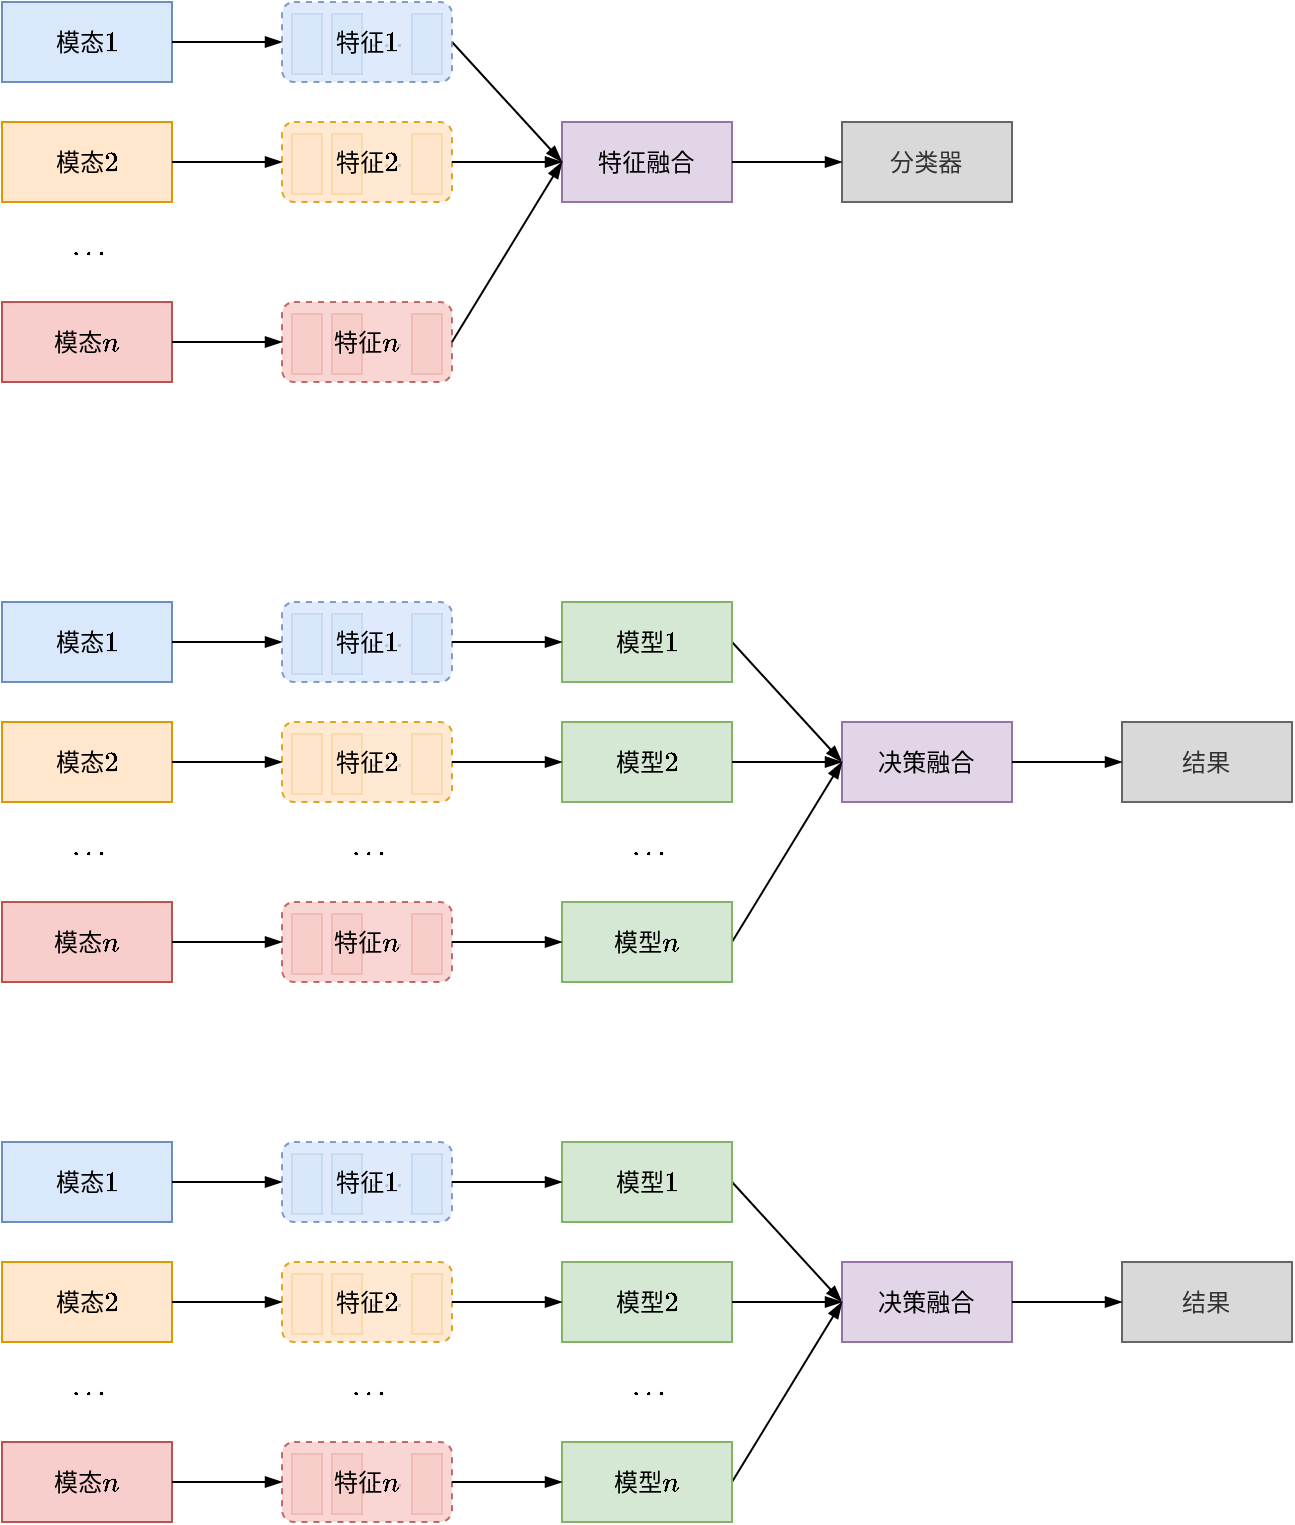 <mxfile version="26.0.15">
  <diagram name="第 1 页" id="IceHvFMhuSLMuGwEgAzG">
    <mxGraphModel dx="398" dy="265" grid="1" gridSize="10" guides="1" tooltips="1" connect="1" arrows="1" fold="1" page="1" pageScale="1" pageWidth="827" pageHeight="1169" math="1" shadow="0">
      <root>
        <mxCell id="0" />
        <mxCell id="1" parent="0" />
        <mxCell id="TyKDxq_lsrLQuB99KI5q-3" value="" style="rounded=0;whiteSpace=wrap;html=1;aspect=fixed;fillColor=#dae8fc;strokeColor=#6c8ebf;" vertex="1" parent="1">
          <mxGeometry x="205" y="126" width="15" height="30" as="geometry" />
        </mxCell>
        <mxCell id="TyKDxq_lsrLQuB99KI5q-4" value="" style="rounded=0;whiteSpace=wrap;html=1;aspect=fixed;fillColor=#dae8fc;strokeColor=#6c8ebf;" vertex="1" parent="1">
          <mxGeometry x="225" y="126" width="15" height="30" as="geometry" />
        </mxCell>
        <mxCell id="TyKDxq_lsrLQuB99KI5q-5" value="$$\cdots$$" style="rounded=0;whiteSpace=wrap;html=1;aspect=fixed;fillColor=none;strokeColor=none;" vertex="1" parent="1">
          <mxGeometry x="245" y="126" width="15" height="30" as="geometry" />
        </mxCell>
        <mxCell id="TyKDxq_lsrLQuB99KI5q-6" value="" style="rounded=0;whiteSpace=wrap;html=1;aspect=fixed;fillColor=#dae8fc;strokeColor=#6c8ebf;" vertex="1" parent="1">
          <mxGeometry x="265" y="126" width="15" height="30" as="geometry" />
        </mxCell>
        <mxCell id="TyKDxq_lsrLQuB99KI5q-8" value="&lt;font&gt;$$\text{模态1}$$&lt;/font&gt;" style="rounded=0;whiteSpace=wrap;html=1;fontFamily=Helvetica;fillColor=#dae8fc;strokeColor=#6c8ebf;" vertex="1" parent="1">
          <mxGeometry x="60" y="120" width="85" height="40" as="geometry" />
        </mxCell>
        <mxCell id="TyKDxq_lsrLQuB99KI5q-9" value="" style="rounded=0;whiteSpace=wrap;html=1;aspect=fixed;fillColor=#ffe6cc;strokeColor=#d79b00;" vertex="1" parent="1">
          <mxGeometry x="205" y="186" width="15" height="30" as="geometry" />
        </mxCell>
        <mxCell id="TyKDxq_lsrLQuB99KI5q-10" value="" style="rounded=0;whiteSpace=wrap;html=1;aspect=fixed;fillColor=#ffe6cc;strokeColor=#d79b00;" vertex="1" parent="1">
          <mxGeometry x="225" y="186" width="15" height="30" as="geometry" />
        </mxCell>
        <mxCell id="TyKDxq_lsrLQuB99KI5q-11" value="$$\cdots$$" style="rounded=0;whiteSpace=wrap;html=1;aspect=fixed;fillColor=none;strokeColor=none;" vertex="1" parent="1">
          <mxGeometry x="245" y="186" width="15" height="30" as="geometry" />
        </mxCell>
        <mxCell id="TyKDxq_lsrLQuB99KI5q-12" value="" style="rounded=0;whiteSpace=wrap;html=1;aspect=fixed;fillColor=#ffe6cc;strokeColor=#d79b00;" vertex="1" parent="1">
          <mxGeometry x="265" y="186" width="15" height="30" as="geometry" />
        </mxCell>
        <mxCell id="TyKDxq_lsrLQuB99KI5q-14" value="&lt;span style=&quot;font-family: Helvetica;&quot;&gt;$$\text{模态2}$$&lt;/span&gt;" style="rounded=0;whiteSpace=wrap;html=1;fontFamily=Garamond;fillColor=#ffe6cc;strokeColor=#d79b00;" vertex="1" parent="1">
          <mxGeometry x="60" y="180" width="85" height="40" as="geometry" />
        </mxCell>
        <mxCell id="TyKDxq_lsrLQuB99KI5q-15" value="" style="rounded=0;whiteSpace=wrap;html=1;aspect=fixed;fillColor=#f8cecc;strokeColor=#b85450;" vertex="1" parent="1">
          <mxGeometry x="205" y="276" width="15" height="30" as="geometry" />
        </mxCell>
        <mxCell id="TyKDxq_lsrLQuB99KI5q-16" value="" style="rounded=0;whiteSpace=wrap;html=1;aspect=fixed;fillColor=#f8cecc;strokeColor=#b85450;" vertex="1" parent="1">
          <mxGeometry x="225" y="276" width="15" height="30" as="geometry" />
        </mxCell>
        <mxCell id="TyKDxq_lsrLQuB99KI5q-17" value="$$\cdots$$" style="rounded=0;whiteSpace=wrap;html=1;aspect=fixed;fillColor=none;strokeColor=none;" vertex="1" parent="1">
          <mxGeometry x="245" y="276" width="15" height="30" as="geometry" />
        </mxCell>
        <mxCell id="TyKDxq_lsrLQuB99KI5q-18" value="" style="rounded=0;whiteSpace=wrap;html=1;aspect=fixed;fillColor=#f8cecc;strokeColor=#b85450;" vertex="1" parent="1">
          <mxGeometry x="265" y="276" width="15" height="30" as="geometry" />
        </mxCell>
        <mxCell id="TyKDxq_lsrLQuB99KI5q-20" value="$$\text{模态}n$$" style="rounded=0;whiteSpace=wrap;html=1;fillColor=#f8cecc;strokeColor=#b85450;" vertex="1" parent="1">
          <mxGeometry x="60" y="270" width="85" height="40" as="geometry" />
        </mxCell>
        <mxCell id="TyKDxq_lsrLQuB99KI5q-21" value="$$\cdots$$" style="text;html=1;align=center;verticalAlign=middle;whiteSpace=wrap;rounded=0;" vertex="1" parent="1">
          <mxGeometry x="73" y="230" width="60" height="30" as="geometry" />
        </mxCell>
        <mxCell id="TyKDxq_lsrLQuB99KI5q-22" value="&lt;span style=&quot;font-family: Helvetica;&quot;&gt;$$\text{特征融合}$$&lt;/span&gt;" style="rounded=0;whiteSpace=wrap;html=1;fontFamily=Garamond;fillColor=#e1d5e7;strokeColor=#9673a6;" vertex="1" parent="1">
          <mxGeometry x="340" y="180" width="85" height="40" as="geometry" />
        </mxCell>
        <mxCell id="TyKDxq_lsrLQuB99KI5q-23" value="" style="endArrow=blockThin;html=1;rounded=0;exitX=1;exitY=0.5;exitDx=0;exitDy=0;entryX=0;entryY=0.5;entryDx=0;entryDy=0;endFill=1;" edge="1" parent="1" source="TyKDxq_lsrLQuB99KI5q-8" target="TyKDxq_lsrLQuB99KI5q-7">
          <mxGeometry width="50" height="50" relative="1" as="geometry">
            <mxPoint x="180" y="120" as="sourcePoint" />
            <mxPoint x="230" y="70" as="targetPoint" />
          </mxGeometry>
        </mxCell>
        <mxCell id="TyKDxq_lsrLQuB99KI5q-24" value="" style="endArrow=blockThin;html=1;rounded=0;exitX=1;exitY=0.5;exitDx=0;exitDy=0;entryX=0;entryY=0.5;entryDx=0;entryDy=0;endFill=1;" edge="1" parent="1" source="TyKDxq_lsrLQuB99KI5q-7" target="TyKDxq_lsrLQuB99KI5q-22">
          <mxGeometry width="50" height="50" relative="1" as="geometry">
            <mxPoint x="310" y="140.86" as="sourcePoint" />
            <mxPoint x="365" y="140.86" as="targetPoint" />
          </mxGeometry>
        </mxCell>
        <mxCell id="TyKDxq_lsrLQuB99KI5q-7" value="$$\text{特征1}$$" style="rounded=1;whiteSpace=wrap;html=1;fillColor=#dae8fc;dashed=1;opacity=85;strokeColor=#6c8ebf;" vertex="1" parent="1">
          <mxGeometry x="200" y="120" width="85" height="40" as="geometry" />
        </mxCell>
        <mxCell id="TyKDxq_lsrLQuB99KI5q-13" value="$$\text{特征2}$$" style="rounded=1;whiteSpace=wrap;html=1;fillColor=#ffe6cc;dashed=1;strokeColor=#d79b00;opacity=85;" vertex="1" parent="1">
          <mxGeometry x="200" y="180" width="85" height="40" as="geometry" />
        </mxCell>
        <mxCell id="TyKDxq_lsrLQuB99KI5q-19" value="$$\text{特征}n$$" style="rounded=1;whiteSpace=wrap;html=1;fillColor=#f8cecc;dashed=1;strokeColor=#b85450;opacity=85;" vertex="1" parent="1">
          <mxGeometry x="200" y="270" width="85" height="40" as="geometry" />
        </mxCell>
        <mxCell id="TyKDxq_lsrLQuB99KI5q-25" value="&lt;font face=&quot;Helvetica&quot;&gt;$$\text{分类器}$$&lt;/font&gt;" style="rounded=0;whiteSpace=wrap;html=1;fontFamily=Garamond;fillColor=#D9D9D9;fontColor=#333333;strokeColor=#666666;" vertex="1" parent="1">
          <mxGeometry x="480" y="180" width="85" height="40" as="geometry" />
        </mxCell>
        <mxCell id="TyKDxq_lsrLQuB99KI5q-26" value="" style="endArrow=blockThin;html=1;rounded=0;exitX=1;exitY=0.5;exitDx=0;exitDy=0;entryX=0;entryY=0.5;entryDx=0;entryDy=0;endFill=1;" edge="1" parent="1" source="TyKDxq_lsrLQuB99KI5q-13" target="TyKDxq_lsrLQuB99KI5q-22">
          <mxGeometry width="50" height="50" relative="1" as="geometry">
            <mxPoint x="295" y="150" as="sourcePoint" />
            <mxPoint x="350" y="210" as="targetPoint" />
          </mxGeometry>
        </mxCell>
        <mxCell id="TyKDxq_lsrLQuB99KI5q-27" value="" style="endArrow=blockThin;html=1;rounded=0;exitX=1;exitY=0.5;exitDx=0;exitDy=0;entryX=0;entryY=0.5;entryDx=0;entryDy=0;endFill=1;" edge="1" parent="1" source="TyKDxq_lsrLQuB99KI5q-22" target="TyKDxq_lsrLQuB99KI5q-25">
          <mxGeometry width="50" height="50" relative="1" as="geometry">
            <mxPoint x="425" y="170" as="sourcePoint" />
            <mxPoint x="480" y="170" as="targetPoint" />
          </mxGeometry>
        </mxCell>
        <mxCell id="TyKDxq_lsrLQuB99KI5q-28" value="" style="endArrow=blockThin;html=1;rounded=0;exitX=1;exitY=0.5;exitDx=0;exitDy=0;entryX=0;entryY=0.5;entryDx=0;entryDy=0;endFill=1;" edge="1" parent="1" source="TyKDxq_lsrLQuB99KI5q-19" target="TyKDxq_lsrLQuB99KI5q-22">
          <mxGeometry width="50" height="50" relative="1" as="geometry">
            <mxPoint x="295" y="210" as="sourcePoint" />
            <mxPoint x="350" y="210" as="targetPoint" />
          </mxGeometry>
        </mxCell>
        <mxCell id="TyKDxq_lsrLQuB99KI5q-29" value="" style="endArrow=blockThin;html=1;rounded=0;exitX=1;exitY=0.5;exitDx=0;exitDy=0;entryX=0;entryY=0.5;entryDx=0;entryDy=0;endFill=1;" edge="1" parent="1" source="TyKDxq_lsrLQuB99KI5q-14" target="TyKDxq_lsrLQuB99KI5q-13">
          <mxGeometry width="50" height="50" relative="1" as="geometry">
            <mxPoint x="155" y="150" as="sourcePoint" />
            <mxPoint x="210" y="150" as="targetPoint" />
          </mxGeometry>
        </mxCell>
        <mxCell id="TyKDxq_lsrLQuB99KI5q-30" value="" style="endArrow=blockThin;html=1;rounded=0;exitX=1;exitY=0.5;exitDx=0;exitDy=0;entryX=0;entryY=0.5;entryDx=0;entryDy=0;endFill=1;" edge="1" parent="1" source="TyKDxq_lsrLQuB99KI5q-20" target="TyKDxq_lsrLQuB99KI5q-19">
          <mxGeometry width="50" height="50" relative="1" as="geometry">
            <mxPoint x="155" y="210" as="sourcePoint" />
            <mxPoint x="210" y="210" as="targetPoint" />
          </mxGeometry>
        </mxCell>
        <mxCell id="TyKDxq_lsrLQuB99KI5q-31" value="" style="rounded=0;whiteSpace=wrap;html=1;aspect=fixed;fillColor=#dae8fc;strokeColor=#6c8ebf;" vertex="1" parent="1">
          <mxGeometry x="205" y="426" width="15" height="30" as="geometry" />
        </mxCell>
        <mxCell id="TyKDxq_lsrLQuB99KI5q-32" value="" style="rounded=0;whiteSpace=wrap;html=1;aspect=fixed;fillColor=#dae8fc;strokeColor=#6c8ebf;" vertex="1" parent="1">
          <mxGeometry x="225" y="426" width="15" height="30" as="geometry" />
        </mxCell>
        <mxCell id="TyKDxq_lsrLQuB99KI5q-33" value="$$\cdots$$" style="rounded=0;whiteSpace=wrap;html=1;aspect=fixed;fillColor=none;strokeColor=none;" vertex="1" parent="1">
          <mxGeometry x="245" y="426" width="15" height="30" as="geometry" />
        </mxCell>
        <mxCell id="TyKDxq_lsrLQuB99KI5q-34" value="" style="rounded=0;whiteSpace=wrap;html=1;aspect=fixed;fillColor=#dae8fc;strokeColor=#6c8ebf;" vertex="1" parent="1">
          <mxGeometry x="265" y="426" width="15" height="30" as="geometry" />
        </mxCell>
        <mxCell id="TyKDxq_lsrLQuB99KI5q-35" value="&lt;font&gt;$$\text{模态1}$$&lt;/font&gt;" style="rounded=0;whiteSpace=wrap;html=1;fontFamily=Helvetica;fillColor=#dae8fc;strokeColor=#6c8ebf;" vertex="1" parent="1">
          <mxGeometry x="60" y="420" width="85" height="40" as="geometry" />
        </mxCell>
        <mxCell id="TyKDxq_lsrLQuB99KI5q-36" value="" style="rounded=0;whiteSpace=wrap;html=1;aspect=fixed;fillColor=#ffe6cc;strokeColor=#d79b00;" vertex="1" parent="1">
          <mxGeometry x="205" y="486" width="15" height="30" as="geometry" />
        </mxCell>
        <mxCell id="TyKDxq_lsrLQuB99KI5q-37" value="" style="rounded=0;whiteSpace=wrap;html=1;aspect=fixed;fillColor=#ffe6cc;strokeColor=#d79b00;" vertex="1" parent="1">
          <mxGeometry x="225" y="486" width="15" height="30" as="geometry" />
        </mxCell>
        <mxCell id="TyKDxq_lsrLQuB99KI5q-38" value="$$\cdots$$" style="rounded=0;whiteSpace=wrap;html=1;aspect=fixed;fillColor=none;strokeColor=none;" vertex="1" parent="1">
          <mxGeometry x="245" y="486" width="15" height="30" as="geometry" />
        </mxCell>
        <mxCell id="TyKDxq_lsrLQuB99KI5q-39" value="" style="rounded=0;whiteSpace=wrap;html=1;aspect=fixed;fillColor=#ffe6cc;strokeColor=#d79b00;" vertex="1" parent="1">
          <mxGeometry x="265" y="486" width="15" height="30" as="geometry" />
        </mxCell>
        <mxCell id="TyKDxq_lsrLQuB99KI5q-40" value="&lt;span style=&quot;font-family: Helvetica;&quot;&gt;$$\text{模态2}$$&lt;/span&gt;" style="rounded=0;whiteSpace=wrap;html=1;fontFamily=Garamond;fillColor=#ffe6cc;strokeColor=#d79b00;" vertex="1" parent="1">
          <mxGeometry x="60" y="480" width="85" height="40" as="geometry" />
        </mxCell>
        <mxCell id="TyKDxq_lsrLQuB99KI5q-41" value="" style="rounded=0;whiteSpace=wrap;html=1;aspect=fixed;fillColor=#f8cecc;strokeColor=#b85450;" vertex="1" parent="1">
          <mxGeometry x="205" y="576" width="15" height="30" as="geometry" />
        </mxCell>
        <mxCell id="TyKDxq_lsrLQuB99KI5q-42" value="" style="rounded=0;whiteSpace=wrap;html=1;aspect=fixed;fillColor=#f8cecc;strokeColor=#b85450;" vertex="1" parent="1">
          <mxGeometry x="225" y="576" width="15" height="30" as="geometry" />
        </mxCell>
        <mxCell id="TyKDxq_lsrLQuB99KI5q-43" value="$$\cdots$$" style="rounded=0;whiteSpace=wrap;html=1;aspect=fixed;fillColor=none;strokeColor=none;" vertex="1" parent="1">
          <mxGeometry x="245" y="576" width="15" height="30" as="geometry" />
        </mxCell>
        <mxCell id="TyKDxq_lsrLQuB99KI5q-44" value="" style="rounded=0;whiteSpace=wrap;html=1;aspect=fixed;fillColor=#f8cecc;strokeColor=#b85450;" vertex="1" parent="1">
          <mxGeometry x="265" y="576" width="15" height="30" as="geometry" />
        </mxCell>
        <mxCell id="TyKDxq_lsrLQuB99KI5q-45" value="$$\text{模态}n$$" style="rounded=0;whiteSpace=wrap;html=1;fillColor=#f8cecc;strokeColor=#b85450;" vertex="1" parent="1">
          <mxGeometry x="60" y="570" width="85" height="40" as="geometry" />
        </mxCell>
        <mxCell id="TyKDxq_lsrLQuB99KI5q-46" value="$$\cdots$$" style="text;html=1;align=center;verticalAlign=middle;whiteSpace=wrap;rounded=0;" vertex="1" parent="1">
          <mxGeometry x="73" y="530" width="60" height="30" as="geometry" />
        </mxCell>
        <mxCell id="TyKDxq_lsrLQuB99KI5q-47" value="&lt;span style=&quot;font-family: Helvetica;&quot;&gt;$$\text{模型2}$$&lt;/span&gt;" style="rounded=0;whiteSpace=wrap;html=1;fontFamily=Garamond;fillColor=#d5e8d4;strokeColor=#82b366;" vertex="1" parent="1">
          <mxGeometry x="340" y="480" width="85" height="40" as="geometry" />
        </mxCell>
        <mxCell id="TyKDxq_lsrLQuB99KI5q-48" value="" style="endArrow=blockThin;html=1;rounded=0;exitX=1;exitY=0.5;exitDx=0;exitDy=0;entryX=0;entryY=0.5;entryDx=0;entryDy=0;endFill=1;" edge="1" parent="1" source="TyKDxq_lsrLQuB99KI5q-35" target="TyKDxq_lsrLQuB99KI5q-50">
          <mxGeometry width="50" height="50" relative="1" as="geometry">
            <mxPoint x="180" y="420" as="sourcePoint" />
            <mxPoint x="230" y="370" as="targetPoint" />
          </mxGeometry>
        </mxCell>
        <mxCell id="TyKDxq_lsrLQuB99KI5q-49" value="" style="endArrow=blockThin;html=1;rounded=0;exitX=1;exitY=0.5;exitDx=0;exitDy=0;entryX=0;entryY=0.5;entryDx=0;entryDy=0;endFill=1;" edge="1" parent="1" source="TyKDxq_lsrLQuB99KI5q-60" target="TyKDxq_lsrLQuB99KI5q-53">
          <mxGeometry width="50" height="50" relative="1" as="geometry">
            <mxPoint x="310" y="440.86" as="sourcePoint" />
            <mxPoint x="365" y="440.86" as="targetPoint" />
          </mxGeometry>
        </mxCell>
        <mxCell id="TyKDxq_lsrLQuB99KI5q-50" value="$$\text{特征1}$$" style="rounded=1;whiteSpace=wrap;html=1;fillColor=#dae8fc;dashed=1;opacity=85;strokeColor=#6c8ebf;" vertex="1" parent="1">
          <mxGeometry x="200" y="420" width="85" height="40" as="geometry" />
        </mxCell>
        <mxCell id="TyKDxq_lsrLQuB99KI5q-51" value="$$\text{特征2}$$" style="rounded=1;whiteSpace=wrap;html=1;fillColor=#ffe6cc;dashed=1;strokeColor=#d79b00;opacity=85;" vertex="1" parent="1">
          <mxGeometry x="200" y="480" width="85" height="40" as="geometry" />
        </mxCell>
        <mxCell id="TyKDxq_lsrLQuB99KI5q-52" value="$$\text{特征}n$$" style="rounded=1;whiteSpace=wrap;html=1;fillColor=#f8cecc;dashed=1;strokeColor=#b85450;opacity=85;" vertex="1" parent="1">
          <mxGeometry x="200" y="570" width="85" height="40" as="geometry" />
        </mxCell>
        <mxCell id="TyKDxq_lsrLQuB99KI5q-53" value="&lt;font face=&quot;Helvetica&quot;&gt;$$\text{决策融合}$$&lt;/font&gt;" style="rounded=0;whiteSpace=wrap;html=1;fontFamily=Garamond;fillColor=#e1d5e7;strokeColor=#9673a6;" vertex="1" parent="1">
          <mxGeometry x="480" y="480" width="85" height="40" as="geometry" />
        </mxCell>
        <mxCell id="TyKDxq_lsrLQuB99KI5q-54" value="" style="endArrow=blockThin;html=1;rounded=0;exitX=1;exitY=0.5;exitDx=0;exitDy=0;entryX=0;entryY=0.5;entryDx=0;entryDy=0;endFill=1;" edge="1" parent="1" source="TyKDxq_lsrLQuB99KI5q-51" target="TyKDxq_lsrLQuB99KI5q-47">
          <mxGeometry width="50" height="50" relative="1" as="geometry">
            <mxPoint x="295" y="450" as="sourcePoint" />
            <mxPoint x="350" y="510" as="targetPoint" />
          </mxGeometry>
        </mxCell>
        <mxCell id="TyKDxq_lsrLQuB99KI5q-55" value="" style="endArrow=blockThin;html=1;rounded=0;exitX=1;exitY=0.5;exitDx=0;exitDy=0;entryX=0;entryY=0.5;entryDx=0;entryDy=0;endFill=1;" edge="1" parent="1" source="TyKDxq_lsrLQuB99KI5q-47" target="TyKDxq_lsrLQuB99KI5q-53">
          <mxGeometry width="50" height="50" relative="1" as="geometry">
            <mxPoint x="425" y="470" as="sourcePoint" />
            <mxPoint x="480" y="470" as="targetPoint" />
          </mxGeometry>
        </mxCell>
        <mxCell id="TyKDxq_lsrLQuB99KI5q-56" value="" style="endArrow=blockThin;html=1;rounded=0;exitX=1;exitY=0.5;exitDx=0;exitDy=0;entryX=0;entryY=0.5;entryDx=0;entryDy=0;endFill=1;" edge="1" parent="1" source="TyKDxq_lsrLQuB99KI5q-59" target="TyKDxq_lsrLQuB99KI5q-53">
          <mxGeometry width="50" height="50" relative="1" as="geometry">
            <mxPoint x="295" y="510" as="sourcePoint" />
            <mxPoint x="350" y="510" as="targetPoint" />
          </mxGeometry>
        </mxCell>
        <mxCell id="TyKDxq_lsrLQuB99KI5q-57" value="" style="endArrow=blockThin;html=1;rounded=0;exitX=1;exitY=0.5;exitDx=0;exitDy=0;entryX=0;entryY=0.5;entryDx=0;entryDy=0;endFill=1;" edge="1" parent="1" source="TyKDxq_lsrLQuB99KI5q-40" target="TyKDxq_lsrLQuB99KI5q-51">
          <mxGeometry width="50" height="50" relative="1" as="geometry">
            <mxPoint x="155" y="450" as="sourcePoint" />
            <mxPoint x="210" y="450" as="targetPoint" />
          </mxGeometry>
        </mxCell>
        <mxCell id="TyKDxq_lsrLQuB99KI5q-58" value="" style="endArrow=blockThin;html=1;rounded=0;exitX=1;exitY=0.5;exitDx=0;exitDy=0;entryX=0;entryY=0.5;entryDx=0;entryDy=0;endFill=1;" edge="1" parent="1" source="TyKDxq_lsrLQuB99KI5q-45" target="TyKDxq_lsrLQuB99KI5q-52">
          <mxGeometry width="50" height="50" relative="1" as="geometry">
            <mxPoint x="155" y="510" as="sourcePoint" />
            <mxPoint x="210" y="510" as="targetPoint" />
          </mxGeometry>
        </mxCell>
        <mxCell id="TyKDxq_lsrLQuB99KI5q-59" value="&lt;span style=&quot;font-family: Helvetica;&quot;&gt;$$\text{模型}n$$&lt;/span&gt;" style="rounded=0;whiteSpace=wrap;html=1;fontFamily=Garamond;fillColor=#d5e8d4;strokeColor=#82b366;" vertex="1" parent="1">
          <mxGeometry x="340" y="570" width="85" height="40" as="geometry" />
        </mxCell>
        <mxCell id="TyKDxq_lsrLQuB99KI5q-60" value="&lt;span style=&quot;font-family: Helvetica;&quot;&gt;$$\text{模型1}$$&lt;/span&gt;" style="rounded=0;whiteSpace=wrap;html=1;fontFamily=Garamond;fillColor=#d5e8d4;strokeColor=#82b366;" vertex="1" parent="1">
          <mxGeometry x="340" y="420" width="85" height="40" as="geometry" />
        </mxCell>
        <mxCell id="TyKDxq_lsrLQuB99KI5q-61" value="&lt;font face=&quot;Helvetica&quot;&gt;$$\text{结果}$$&lt;/font&gt;" style="rounded=0;whiteSpace=wrap;html=1;fontFamily=Garamond;fillColor=#D9D9D9;fontColor=#333333;strokeColor=#666666;" vertex="1" parent="1">
          <mxGeometry x="620" y="480" width="85" height="40" as="geometry" />
        </mxCell>
        <mxCell id="TyKDxq_lsrLQuB99KI5q-62" value="" style="endArrow=blockThin;html=1;rounded=0;exitX=1;exitY=0.5;exitDx=0;exitDy=0;entryX=0;entryY=0.5;entryDx=0;entryDy=0;endFill=1;" edge="1" parent="1" source="TyKDxq_lsrLQuB99KI5q-53" target="TyKDxq_lsrLQuB99KI5q-61">
          <mxGeometry width="50" height="50" relative="1" as="geometry">
            <mxPoint x="435" y="510" as="sourcePoint" />
            <mxPoint x="490" y="510" as="targetPoint" />
          </mxGeometry>
        </mxCell>
        <mxCell id="TyKDxq_lsrLQuB99KI5q-63" value="" style="endArrow=blockThin;html=1;rounded=0;exitX=1;exitY=0.5;exitDx=0;exitDy=0;entryX=0;entryY=0.5;entryDx=0;entryDy=0;endFill=1;" edge="1" parent="1" source="TyKDxq_lsrLQuB99KI5q-52" target="TyKDxq_lsrLQuB99KI5q-59">
          <mxGeometry width="50" height="50" relative="1" as="geometry">
            <mxPoint x="295" y="510" as="sourcePoint" />
            <mxPoint x="350" y="510" as="targetPoint" />
          </mxGeometry>
        </mxCell>
        <mxCell id="TyKDxq_lsrLQuB99KI5q-64" value="" style="endArrow=blockThin;html=1;rounded=0;exitX=1;exitY=0.5;exitDx=0;exitDy=0;entryX=0;entryY=0.5;entryDx=0;entryDy=0;endFill=1;" edge="1" parent="1" source="TyKDxq_lsrLQuB99KI5q-50" target="TyKDxq_lsrLQuB99KI5q-60">
          <mxGeometry width="50" height="50" relative="1" as="geometry">
            <mxPoint x="295" y="510" as="sourcePoint" />
            <mxPoint x="350" y="510" as="targetPoint" />
          </mxGeometry>
        </mxCell>
        <mxCell id="TyKDxq_lsrLQuB99KI5q-65" value="" style="rounded=0;whiteSpace=wrap;html=1;aspect=fixed;fillColor=#dae8fc;strokeColor=#6c8ebf;" vertex="1" parent="1">
          <mxGeometry x="205" y="696" width="15" height="30" as="geometry" />
        </mxCell>
        <mxCell id="TyKDxq_lsrLQuB99KI5q-66" value="" style="rounded=0;whiteSpace=wrap;html=1;aspect=fixed;fillColor=#dae8fc;strokeColor=#6c8ebf;" vertex="1" parent="1">
          <mxGeometry x="225" y="696" width="15" height="30" as="geometry" />
        </mxCell>
        <mxCell id="TyKDxq_lsrLQuB99KI5q-67" value="$$\cdots$$" style="rounded=0;whiteSpace=wrap;html=1;aspect=fixed;fillColor=none;strokeColor=none;" vertex="1" parent="1">
          <mxGeometry x="245" y="696" width="15" height="30" as="geometry" />
        </mxCell>
        <mxCell id="TyKDxq_lsrLQuB99KI5q-68" value="" style="rounded=0;whiteSpace=wrap;html=1;aspect=fixed;fillColor=#dae8fc;strokeColor=#6c8ebf;" vertex="1" parent="1">
          <mxGeometry x="265" y="696" width="15" height="30" as="geometry" />
        </mxCell>
        <mxCell id="TyKDxq_lsrLQuB99KI5q-69" value="&lt;font&gt;$$\text{模态1}$$&lt;/font&gt;" style="rounded=0;whiteSpace=wrap;html=1;fontFamily=Helvetica;fillColor=#dae8fc;strokeColor=#6c8ebf;" vertex="1" parent="1">
          <mxGeometry x="60" y="690" width="85" height="40" as="geometry" />
        </mxCell>
        <mxCell id="TyKDxq_lsrLQuB99KI5q-70" value="" style="rounded=0;whiteSpace=wrap;html=1;aspect=fixed;fillColor=#ffe6cc;strokeColor=#d79b00;" vertex="1" parent="1">
          <mxGeometry x="205" y="756" width="15" height="30" as="geometry" />
        </mxCell>
        <mxCell id="TyKDxq_lsrLQuB99KI5q-71" value="" style="rounded=0;whiteSpace=wrap;html=1;aspect=fixed;fillColor=#ffe6cc;strokeColor=#d79b00;" vertex="1" parent="1">
          <mxGeometry x="225" y="756" width="15" height="30" as="geometry" />
        </mxCell>
        <mxCell id="TyKDxq_lsrLQuB99KI5q-72" value="$$\cdots$$" style="rounded=0;whiteSpace=wrap;html=1;aspect=fixed;fillColor=none;strokeColor=none;" vertex="1" parent="1">
          <mxGeometry x="245" y="756" width="15" height="30" as="geometry" />
        </mxCell>
        <mxCell id="TyKDxq_lsrLQuB99KI5q-73" value="" style="rounded=0;whiteSpace=wrap;html=1;aspect=fixed;fillColor=#ffe6cc;strokeColor=#d79b00;" vertex="1" parent="1">
          <mxGeometry x="265" y="756" width="15" height="30" as="geometry" />
        </mxCell>
        <mxCell id="TyKDxq_lsrLQuB99KI5q-74" value="&lt;span style=&quot;font-family: Helvetica;&quot;&gt;$$\text{模态2}$$&lt;/span&gt;" style="rounded=0;whiteSpace=wrap;html=1;fontFamily=Garamond;fillColor=#ffe6cc;strokeColor=#d79b00;" vertex="1" parent="1">
          <mxGeometry x="60" y="750" width="85" height="40" as="geometry" />
        </mxCell>
        <mxCell id="TyKDxq_lsrLQuB99KI5q-75" value="" style="rounded=0;whiteSpace=wrap;html=1;aspect=fixed;fillColor=#f8cecc;strokeColor=#b85450;" vertex="1" parent="1">
          <mxGeometry x="205" y="846" width="15" height="30" as="geometry" />
        </mxCell>
        <mxCell id="TyKDxq_lsrLQuB99KI5q-76" value="" style="rounded=0;whiteSpace=wrap;html=1;aspect=fixed;fillColor=#f8cecc;strokeColor=#b85450;" vertex="1" parent="1">
          <mxGeometry x="225" y="846" width="15" height="30" as="geometry" />
        </mxCell>
        <mxCell id="TyKDxq_lsrLQuB99KI5q-77" value="$$\cdots$$" style="rounded=0;whiteSpace=wrap;html=1;aspect=fixed;fillColor=none;strokeColor=none;" vertex="1" parent="1">
          <mxGeometry x="245" y="846" width="15" height="30" as="geometry" />
        </mxCell>
        <mxCell id="TyKDxq_lsrLQuB99KI5q-78" value="" style="rounded=0;whiteSpace=wrap;html=1;aspect=fixed;fillColor=#f8cecc;strokeColor=#b85450;" vertex="1" parent="1">
          <mxGeometry x="265" y="846" width="15" height="30" as="geometry" />
        </mxCell>
        <mxCell id="TyKDxq_lsrLQuB99KI5q-79" value="$$\text{模态}n$$" style="rounded=0;whiteSpace=wrap;html=1;fillColor=#f8cecc;strokeColor=#b85450;" vertex="1" parent="1">
          <mxGeometry x="60" y="840" width="85" height="40" as="geometry" />
        </mxCell>
        <mxCell id="TyKDxq_lsrLQuB99KI5q-80" value="$$\cdots$$" style="text;html=1;align=center;verticalAlign=middle;whiteSpace=wrap;rounded=0;" vertex="1" parent="1">
          <mxGeometry x="73" y="800" width="60" height="30" as="geometry" />
        </mxCell>
        <mxCell id="TyKDxq_lsrLQuB99KI5q-81" value="&lt;span style=&quot;font-family: Helvetica;&quot;&gt;$$\text{模型2}$$&lt;/span&gt;" style="rounded=0;whiteSpace=wrap;html=1;fontFamily=Garamond;fillColor=#d5e8d4;strokeColor=#82b366;" vertex="1" parent="1">
          <mxGeometry x="340" y="750" width="85" height="40" as="geometry" />
        </mxCell>
        <mxCell id="TyKDxq_lsrLQuB99KI5q-82" value="" style="endArrow=blockThin;html=1;rounded=0;exitX=1;exitY=0.5;exitDx=0;exitDy=0;entryX=0;entryY=0.5;entryDx=0;entryDy=0;endFill=1;" edge="1" parent="1" source="TyKDxq_lsrLQuB99KI5q-69" target="TyKDxq_lsrLQuB99KI5q-84">
          <mxGeometry width="50" height="50" relative="1" as="geometry">
            <mxPoint x="180" y="690" as="sourcePoint" />
            <mxPoint x="230" y="640" as="targetPoint" />
          </mxGeometry>
        </mxCell>
        <mxCell id="TyKDxq_lsrLQuB99KI5q-83" value="" style="endArrow=blockThin;html=1;rounded=0;exitX=1;exitY=0.5;exitDx=0;exitDy=0;entryX=0;entryY=0.5;entryDx=0;entryDy=0;endFill=1;" edge="1" parent="1" source="TyKDxq_lsrLQuB99KI5q-94" target="TyKDxq_lsrLQuB99KI5q-87">
          <mxGeometry width="50" height="50" relative="1" as="geometry">
            <mxPoint x="310" y="710.86" as="sourcePoint" />
            <mxPoint x="365" y="710.86" as="targetPoint" />
          </mxGeometry>
        </mxCell>
        <mxCell id="TyKDxq_lsrLQuB99KI5q-84" value="$$\text{特征1}$$" style="rounded=1;whiteSpace=wrap;html=1;fillColor=#dae8fc;dashed=1;opacity=85;strokeColor=#6c8ebf;" vertex="1" parent="1">
          <mxGeometry x="200" y="690" width="85" height="40" as="geometry" />
        </mxCell>
        <mxCell id="TyKDxq_lsrLQuB99KI5q-85" value="$$\text{特征2}$$" style="rounded=1;whiteSpace=wrap;html=1;fillColor=#ffe6cc;dashed=1;strokeColor=#d79b00;opacity=85;" vertex="1" parent="1">
          <mxGeometry x="200" y="750" width="85" height="40" as="geometry" />
        </mxCell>
        <mxCell id="TyKDxq_lsrLQuB99KI5q-86" value="$$\text{特征}n$$" style="rounded=1;whiteSpace=wrap;html=1;fillColor=#f8cecc;dashed=1;strokeColor=#b85450;opacity=85;" vertex="1" parent="1">
          <mxGeometry x="200" y="840" width="85" height="40" as="geometry" />
        </mxCell>
        <mxCell id="TyKDxq_lsrLQuB99KI5q-87" value="&lt;font face=&quot;Helvetica&quot;&gt;$$\text{决策融合}$$&lt;/font&gt;" style="rounded=0;whiteSpace=wrap;html=1;fontFamily=Garamond;fillColor=#e1d5e7;strokeColor=#9673a6;" vertex="1" parent="1">
          <mxGeometry x="480" y="750" width="85" height="40" as="geometry" />
        </mxCell>
        <mxCell id="TyKDxq_lsrLQuB99KI5q-88" value="" style="endArrow=blockThin;html=1;rounded=0;exitX=1;exitY=0.5;exitDx=0;exitDy=0;entryX=0;entryY=0.5;entryDx=0;entryDy=0;endFill=1;" edge="1" parent="1" source="TyKDxq_lsrLQuB99KI5q-85" target="TyKDxq_lsrLQuB99KI5q-81">
          <mxGeometry width="50" height="50" relative="1" as="geometry">
            <mxPoint x="295" y="720" as="sourcePoint" />
            <mxPoint x="350" y="780" as="targetPoint" />
          </mxGeometry>
        </mxCell>
        <mxCell id="TyKDxq_lsrLQuB99KI5q-89" value="" style="endArrow=blockThin;html=1;rounded=0;exitX=1;exitY=0.5;exitDx=0;exitDy=0;entryX=0;entryY=0.5;entryDx=0;entryDy=0;endFill=1;" edge="1" parent="1" source="TyKDxq_lsrLQuB99KI5q-81" target="TyKDxq_lsrLQuB99KI5q-87">
          <mxGeometry width="50" height="50" relative="1" as="geometry">
            <mxPoint x="425" y="740" as="sourcePoint" />
            <mxPoint x="480" y="740" as="targetPoint" />
          </mxGeometry>
        </mxCell>
        <mxCell id="TyKDxq_lsrLQuB99KI5q-90" value="" style="endArrow=blockThin;html=1;rounded=0;exitX=1;exitY=0.5;exitDx=0;exitDy=0;entryX=0;entryY=0.5;entryDx=0;entryDy=0;endFill=1;" edge="1" parent="1" source="TyKDxq_lsrLQuB99KI5q-93" target="TyKDxq_lsrLQuB99KI5q-87">
          <mxGeometry width="50" height="50" relative="1" as="geometry">
            <mxPoint x="295" y="780" as="sourcePoint" />
            <mxPoint x="350" y="780" as="targetPoint" />
          </mxGeometry>
        </mxCell>
        <mxCell id="TyKDxq_lsrLQuB99KI5q-91" value="" style="endArrow=blockThin;html=1;rounded=0;exitX=1;exitY=0.5;exitDx=0;exitDy=0;entryX=0;entryY=0.5;entryDx=0;entryDy=0;endFill=1;" edge="1" parent="1" source="TyKDxq_lsrLQuB99KI5q-74" target="TyKDxq_lsrLQuB99KI5q-85">
          <mxGeometry width="50" height="50" relative="1" as="geometry">
            <mxPoint x="155" y="720" as="sourcePoint" />
            <mxPoint x="210" y="720" as="targetPoint" />
          </mxGeometry>
        </mxCell>
        <mxCell id="TyKDxq_lsrLQuB99KI5q-92" value="" style="endArrow=blockThin;html=1;rounded=0;exitX=1;exitY=0.5;exitDx=0;exitDy=0;entryX=0;entryY=0.5;entryDx=0;entryDy=0;endFill=1;" edge="1" parent="1" source="TyKDxq_lsrLQuB99KI5q-79" target="TyKDxq_lsrLQuB99KI5q-86">
          <mxGeometry width="50" height="50" relative="1" as="geometry">
            <mxPoint x="155" y="780" as="sourcePoint" />
            <mxPoint x="210" y="780" as="targetPoint" />
          </mxGeometry>
        </mxCell>
        <mxCell id="TyKDxq_lsrLQuB99KI5q-93" value="&lt;span style=&quot;font-family: Helvetica;&quot;&gt;$$\text{模型}n$$&lt;/span&gt;" style="rounded=0;whiteSpace=wrap;html=1;fontFamily=Garamond;fillColor=#d5e8d4;strokeColor=#82b366;" vertex="1" parent="1">
          <mxGeometry x="340" y="840" width="85" height="40" as="geometry" />
        </mxCell>
        <mxCell id="TyKDxq_lsrLQuB99KI5q-94" value="&lt;span style=&quot;font-family: Helvetica;&quot;&gt;$$\text{模型1}$$&lt;/span&gt;" style="rounded=0;whiteSpace=wrap;html=1;fontFamily=Garamond;fillColor=#d5e8d4;strokeColor=#82b366;" vertex="1" parent="1">
          <mxGeometry x="340" y="690" width="85" height="40" as="geometry" />
        </mxCell>
        <mxCell id="TyKDxq_lsrLQuB99KI5q-95" value="&lt;font face=&quot;Helvetica&quot;&gt;$$\text{结果}$$&lt;/font&gt;" style="rounded=0;whiteSpace=wrap;html=1;fontFamily=Garamond;fillColor=#D9D9D9;fontColor=#333333;strokeColor=#666666;" vertex="1" parent="1">
          <mxGeometry x="620" y="750" width="85" height="40" as="geometry" />
        </mxCell>
        <mxCell id="TyKDxq_lsrLQuB99KI5q-96" value="" style="endArrow=blockThin;html=1;rounded=0;exitX=1;exitY=0.5;exitDx=0;exitDy=0;entryX=0;entryY=0.5;entryDx=0;entryDy=0;endFill=1;" edge="1" parent="1" source="TyKDxq_lsrLQuB99KI5q-87" target="TyKDxq_lsrLQuB99KI5q-95">
          <mxGeometry width="50" height="50" relative="1" as="geometry">
            <mxPoint x="435" y="780" as="sourcePoint" />
            <mxPoint x="490" y="780" as="targetPoint" />
          </mxGeometry>
        </mxCell>
        <mxCell id="TyKDxq_lsrLQuB99KI5q-97" value="" style="endArrow=blockThin;html=1;rounded=0;exitX=1;exitY=0.5;exitDx=0;exitDy=0;entryX=0;entryY=0.5;entryDx=0;entryDy=0;endFill=1;" edge="1" parent="1" source="TyKDxq_lsrLQuB99KI5q-86" target="TyKDxq_lsrLQuB99KI5q-93">
          <mxGeometry width="50" height="50" relative="1" as="geometry">
            <mxPoint x="295" y="780" as="sourcePoint" />
            <mxPoint x="350" y="780" as="targetPoint" />
          </mxGeometry>
        </mxCell>
        <mxCell id="TyKDxq_lsrLQuB99KI5q-98" value="" style="endArrow=blockThin;html=1;rounded=0;exitX=1;exitY=0.5;exitDx=0;exitDy=0;entryX=0;entryY=0.5;entryDx=0;entryDy=0;endFill=1;" edge="1" parent="1" source="TyKDxq_lsrLQuB99KI5q-84" target="TyKDxq_lsrLQuB99KI5q-94">
          <mxGeometry width="50" height="50" relative="1" as="geometry">
            <mxPoint x="295" y="780" as="sourcePoint" />
            <mxPoint x="350" y="780" as="targetPoint" />
          </mxGeometry>
        </mxCell>
        <mxCell id="TyKDxq_lsrLQuB99KI5q-99" value="$$\cdots$$" style="text;html=1;align=center;verticalAlign=middle;whiteSpace=wrap;rounded=0;" vertex="1" parent="1">
          <mxGeometry x="212.5" y="800" width="60" height="30" as="geometry" />
        </mxCell>
        <mxCell id="TyKDxq_lsrLQuB99KI5q-100" value="$$\cdots$$" style="text;html=1;align=center;verticalAlign=middle;whiteSpace=wrap;rounded=0;" vertex="1" parent="1">
          <mxGeometry x="352.5" y="800" width="60" height="30" as="geometry" />
        </mxCell>
        <mxCell id="TyKDxq_lsrLQuB99KI5q-101" value="$$\cdots$$" style="text;html=1;align=center;verticalAlign=middle;whiteSpace=wrap;rounded=0;" vertex="1" parent="1">
          <mxGeometry x="212.5" y="530" width="60" height="30" as="geometry" />
        </mxCell>
        <mxCell id="TyKDxq_lsrLQuB99KI5q-102" value="$$\cdots$$" style="text;html=1;align=center;verticalAlign=middle;whiteSpace=wrap;rounded=0;" vertex="1" parent="1">
          <mxGeometry x="352.5" y="530" width="60" height="30" as="geometry" />
        </mxCell>
      </root>
    </mxGraphModel>
  </diagram>
</mxfile>
